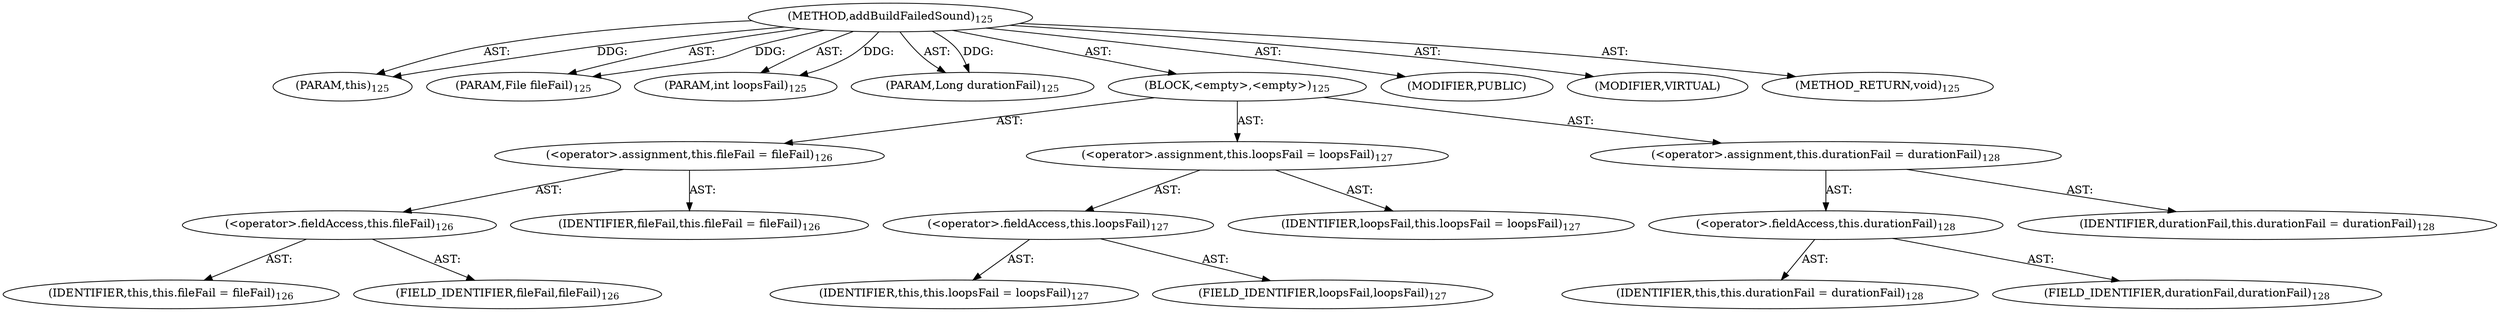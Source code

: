 digraph "addBuildFailedSound" {  
"111669149698" [label = <(METHOD,addBuildFailedSound)<SUB>125</SUB>> ]
"115964116993" [label = <(PARAM,this)<SUB>125</SUB>> ]
"115964117000" [label = <(PARAM,File fileFail)<SUB>125</SUB>> ]
"115964117001" [label = <(PARAM,int loopsFail)<SUB>125</SUB>> ]
"115964117002" [label = <(PARAM,Long durationFail)<SUB>125</SUB>> ]
"25769803778" [label = <(BLOCK,&lt;empty&gt;,&lt;empty&gt;)<SUB>125</SUB>> ]
"30064771090" [label = <(&lt;operator&gt;.assignment,this.fileFail = fileFail)<SUB>126</SUB>> ]
"30064771091" [label = <(&lt;operator&gt;.fieldAccess,this.fileFail)<SUB>126</SUB>> ]
"68719476739" [label = <(IDENTIFIER,this,this.fileFail = fileFail)<SUB>126</SUB>> ]
"55834574857" [label = <(FIELD_IDENTIFIER,fileFail,fileFail)<SUB>126</SUB>> ]
"68719476756" [label = <(IDENTIFIER,fileFail,this.fileFail = fileFail)<SUB>126</SUB>> ]
"30064771092" [label = <(&lt;operator&gt;.assignment,this.loopsFail = loopsFail)<SUB>127</SUB>> ]
"30064771093" [label = <(&lt;operator&gt;.fieldAccess,this.loopsFail)<SUB>127</SUB>> ]
"68719476740" [label = <(IDENTIFIER,this,this.loopsFail = loopsFail)<SUB>127</SUB>> ]
"55834574858" [label = <(FIELD_IDENTIFIER,loopsFail,loopsFail)<SUB>127</SUB>> ]
"68719476757" [label = <(IDENTIFIER,loopsFail,this.loopsFail = loopsFail)<SUB>127</SUB>> ]
"30064771094" [label = <(&lt;operator&gt;.assignment,this.durationFail = durationFail)<SUB>128</SUB>> ]
"30064771095" [label = <(&lt;operator&gt;.fieldAccess,this.durationFail)<SUB>128</SUB>> ]
"68719476741" [label = <(IDENTIFIER,this,this.durationFail = durationFail)<SUB>128</SUB>> ]
"55834574859" [label = <(FIELD_IDENTIFIER,durationFail,durationFail)<SUB>128</SUB>> ]
"68719476758" [label = <(IDENTIFIER,durationFail,this.durationFail = durationFail)<SUB>128</SUB>> ]
"133143986186" [label = <(MODIFIER,PUBLIC)> ]
"133143986187" [label = <(MODIFIER,VIRTUAL)> ]
"128849018882" [label = <(METHOD_RETURN,void)<SUB>125</SUB>> ]
  "111669149698" -> "115964116993"  [ label = "AST: "] 
  "111669149698" -> "115964117000"  [ label = "AST: "] 
  "111669149698" -> "115964117001"  [ label = "AST: "] 
  "111669149698" -> "115964117002"  [ label = "AST: "] 
  "111669149698" -> "25769803778"  [ label = "AST: "] 
  "111669149698" -> "133143986186"  [ label = "AST: "] 
  "111669149698" -> "133143986187"  [ label = "AST: "] 
  "111669149698" -> "128849018882"  [ label = "AST: "] 
  "25769803778" -> "30064771090"  [ label = "AST: "] 
  "25769803778" -> "30064771092"  [ label = "AST: "] 
  "25769803778" -> "30064771094"  [ label = "AST: "] 
  "30064771090" -> "30064771091"  [ label = "AST: "] 
  "30064771090" -> "68719476756"  [ label = "AST: "] 
  "30064771091" -> "68719476739"  [ label = "AST: "] 
  "30064771091" -> "55834574857"  [ label = "AST: "] 
  "30064771092" -> "30064771093"  [ label = "AST: "] 
  "30064771092" -> "68719476757"  [ label = "AST: "] 
  "30064771093" -> "68719476740"  [ label = "AST: "] 
  "30064771093" -> "55834574858"  [ label = "AST: "] 
  "30064771094" -> "30064771095"  [ label = "AST: "] 
  "30064771094" -> "68719476758"  [ label = "AST: "] 
  "30064771095" -> "68719476741"  [ label = "AST: "] 
  "30064771095" -> "55834574859"  [ label = "AST: "] 
  "111669149698" -> "115964116993"  [ label = "DDG: "] 
  "111669149698" -> "115964117000"  [ label = "DDG: "] 
  "111669149698" -> "115964117001"  [ label = "DDG: "] 
  "111669149698" -> "115964117002"  [ label = "DDG: "] 
}
